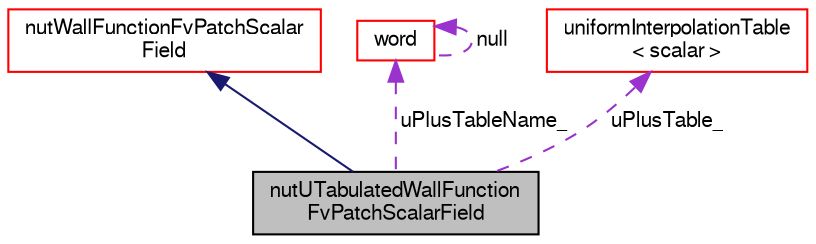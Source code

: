 digraph "nutUTabulatedWallFunctionFvPatchScalarField"
{
  bgcolor="transparent";
  edge [fontname="FreeSans",fontsize="10",labelfontname="FreeSans",labelfontsize="10"];
  node [fontname="FreeSans",fontsize="10",shape=record];
  Node3 [label="nutUTabulatedWallFunction\lFvPatchScalarField",height=0.2,width=0.4,color="black", fillcolor="grey75", style="filled", fontcolor="black"];
  Node4 -> Node3 [dir="back",color="midnightblue",fontsize="10",style="solid",fontname="FreeSans"];
  Node4 [label="nutWallFunctionFvPatchScalar\lField",height=0.2,width=0.4,color="red",URL="$a31006.html",tooltip="This boundary condition provides a turbulent kinematic viscosity condition when using wall functions..."];
  Node6 -> Node3 [dir="back",color="darkorchid3",fontsize="10",style="dashed",label=" uPlusTableName_" ,fontname="FreeSans"];
  Node6 [label="word",height=0.2,width=0.4,color="red",URL="$a28258.html",tooltip="A class for handling words, derived from string. "];
  Node6 -> Node6 [dir="back",color="darkorchid3",fontsize="10",style="dashed",label=" null" ,fontname="FreeSans"];
  Node9 -> Node3 [dir="back",color="darkorchid3",fontsize="10",style="dashed",label=" uPlusTable_" ,fontname="FreeSans"];
  Node9 [label="uniformInterpolationTable\l\< scalar \>",height=0.2,width=0.4,color="red",URL="$a26770.html"];
}
